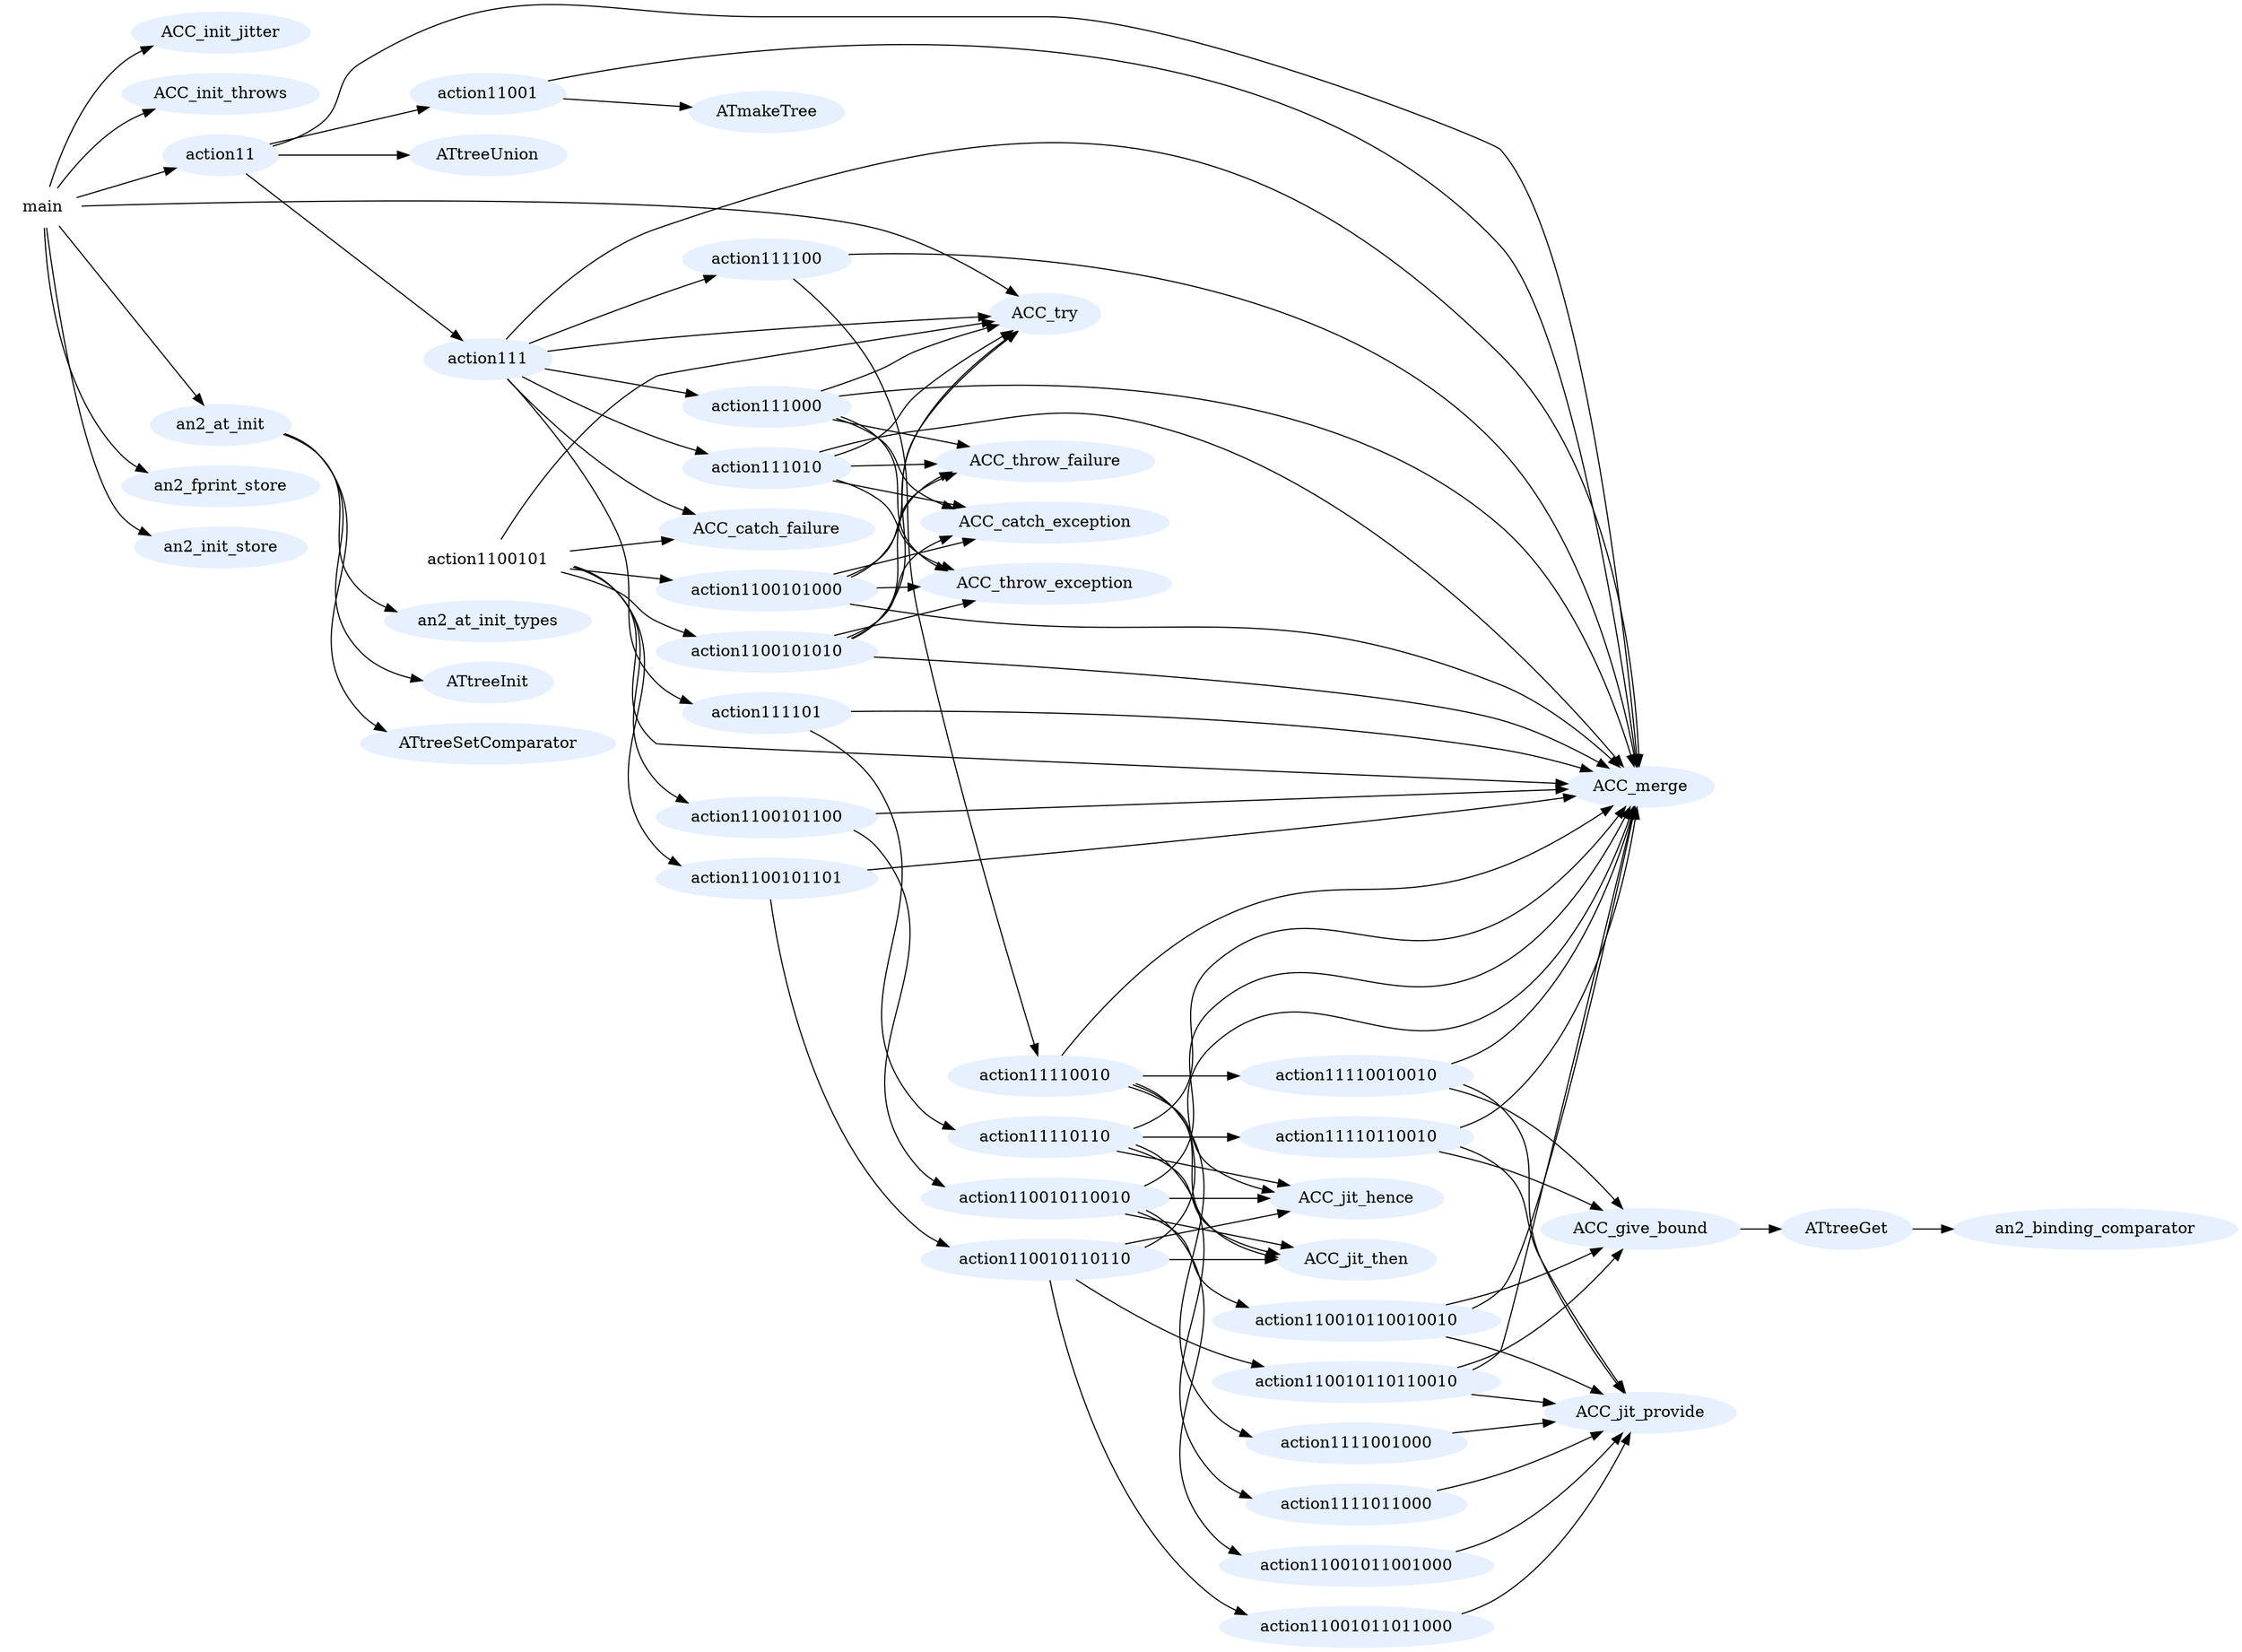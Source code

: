 digraph gprof {
	rankdir=LR;
	node [style=filled];
	node [color="0.1 0.0 1.0"];
	ACC_catch_exception [color="0.600 0.100 1.000"];
	ACC_catch_failure [color="0.600 0.100 1.000"];
	ACC_give_bound -> ATtreeGet;
	ACC_give_bound [color="0.600 0.100 1.000"];
	ACC_init_jitter [color="0.600 0.100 1.000"];
	ACC_init_throws [color="0.600 0.100 1.000"];
	ACC_jit_hence [color="0.600 0.100 1.000"];
	ACC_jit_provide [color="0.600 0.100 1.000"];
	ACC_jit_then [color="0.600 0.100 1.000"];
	ACC_merge [color="0.600 0.100 1.000"];
	ACC_throw_exception [color="0.600 0.100 1.000"];
	ACC_throw_failure [color="0.600 0.100 1.000"];
	ACC_try [color="0.600 0.100 1.000"];
	action1100101000 -> ACC_catch_exception;
	action1100101000 -> ACC_merge;
	action1100101000 -> ACC_throw_exception;
	action1100101000 -> ACC_throw_failure;
	action1100101000 -> ACC_try;
	action1100101000 [color="0.600 0.100 1.000"];
	action1100101010 -> ACC_catch_exception;
	action1100101010 -> ACC_merge;
	action1100101010 -> ACC_throw_exception;
	action1100101010 -> ACC_throw_failure;
	action1100101010 -> ACC_try;
	action1100101010 [color="0.600 0.100 1.000"];
	action11001011001000 -> ACC_jit_provide;
	action11001011001000 [color="0.600 0.100 1.000"];
	action110010110010010 -> ACC_give_bound;
	action110010110010010 -> ACC_jit_provide;
	action110010110010010 -> ACC_merge;
	action110010110010010 [color="0.600 0.100 1.000"];
	action110010110010 -> ACC_jit_hence;
	action110010110010 -> ACC_jit_then;
	action110010110010 -> ACC_merge;
	action110010110010 -> action11001011001000;
	action110010110010 -> action110010110010010;
	action110010110010 [color="0.600 0.100 1.000"];
	action1100101100 -> ACC_merge;
	action1100101100 -> action110010110010;
	action1100101100 [color="0.600 0.100 1.000"];
	action11001011011000 -> ACC_jit_provide;
	action11001011011000 [color="0.600 0.100 1.000"];
	action110010110110010 -> ACC_give_bound;
	action110010110110010 -> ACC_jit_provide;
	action110010110110010 -> ACC_merge;
	action110010110110010 [color="0.600 0.100 1.000"];
	action110010110110 -> ACC_jit_hence;
	action110010110110 -> ACC_jit_then;
	action110010110110 -> ACC_merge;
	action110010110110 -> action11001011011000;
	action110010110110 -> action110010110110010;
	action110010110110 [color="0.600 0.100 1.000"];
	action1100101101 -> ACC_merge;
	action1100101101 -> action110010110110;
	action1100101101 [color="0.600 0.100 1.000"];
	action1100101 -> ACC_catch_failure;
	action1100101 -> ACC_merge;
	action1100101 -> ACC_try;
	action1100101 -> action1100101000;
	action1100101 -> action1100101010;
	action1100101 -> action1100101100;
	action1100101 -> action1100101101;
	action11001 -> ACC_merge;
	action11001 -> ATmakeTree;
	action11001 [color="0.600 0.100 1.000"];
	action111000 -> ACC_catch_exception;
	action111000 -> ACC_merge;
	action111000 -> ACC_throw_exception;
	action111000 -> ACC_throw_failure;
	action111000 -> ACC_try;
	action111000 [color="0.600 0.100 1.000"];
	action111010 -> ACC_catch_exception;
	action111010 -> ACC_merge;
	action111010 -> ACC_throw_exception;
	action111010 -> ACC_throw_failure;
	action111010 -> ACC_try;
	action111010 [color="0.600 0.100 1.000"];
	action1111001000 -> ACC_jit_provide;
	action1111001000 [color="0.600 0.100 1.000"];
	action11110010010 -> ACC_give_bound;
	action11110010010 -> ACC_jit_provide;
	action11110010010 -> ACC_merge;
	action11110010010 [color="0.600 0.100 1.000"];
	action11110010 -> ACC_jit_hence;
	action11110010 -> ACC_jit_then;
	action11110010 -> ACC_merge;
	action11110010 -> action1111001000;
	action11110010 -> action11110010010;
	action11110010 [color="0.600 0.100 1.000"];
	action111100 -> ACC_merge;
	action111100 -> action11110010;
	action111100 [color="0.600 0.100 1.000"];
	action1111011000 -> ACC_jit_provide;
	action1111011000 [color="0.600 0.100 1.000"];
	action11110110010 -> ACC_give_bound;
	action11110110010 -> ACC_jit_provide;
	action11110110010 -> ACC_merge;
	action11110110010 [color="0.600 0.100 1.000"];
	action11110110 -> ACC_jit_hence;
	action11110110 -> ACC_jit_then;
	action11110110 -> ACC_merge;
	action11110110 -> action1111011000;
	action11110110 -> action11110110010;
	action11110110 [color="0.600 0.100 1.000"];
	action111101 -> ACC_merge;
	action111101 -> action11110110;
	action111101 [color="0.600 0.100 1.000"];
	action111 -> ACC_catch_failure;
	action111 -> ACC_merge;
	action111 -> ACC_try;
	action111 -> action111000;
	action111 -> action111010;
	action111 -> action111100;
	action111 -> action111101;
	action111 [color="0.600 0.100 1.000"];
	action11 -> ACC_merge;
	action11 -> action11001;
	action11 -> action111;
	action11 -> ATtreeUnion;
	action11 [color="0.600 0.100 1.000"];
	an2_at_init -> an2_at_init_types;
	an2_at_init -> ATtreeInit;
	an2_at_init -> ATtreeSetComparator;
	an2_at_init [color="0.600 0.100 1.000"];
	an2_at_init_types [color="0.600 0.100 1.000"];
	an2_binding_comparator [color="0.600 0.100 1.000"];
	an2_fprint_store [color="0.600 0.100 1.000"];
	an2_init_store [color="0.600 0.100 1.000"];
	ATmakeTree [color="0.600 0.100 1.000"];
	ATtreeGet -> an2_binding_comparator;
	ATtreeGet [color="0.600 0.100 1.000"];
	ATtreeInit [color="0.600 0.100 1.000"];
	ATtreeSetComparator [color="0.600 0.100 1.000"];
	ATtreeUnion [color="0.600 0.100 1.000"];
	main -> ACC_init_jitter;
	main -> ACC_init_throws;
	main -> ACC_try;
	main -> action11;
	main -> an2_at_init;
	main -> an2_fprint_store;
	main -> an2_init_store;
}
